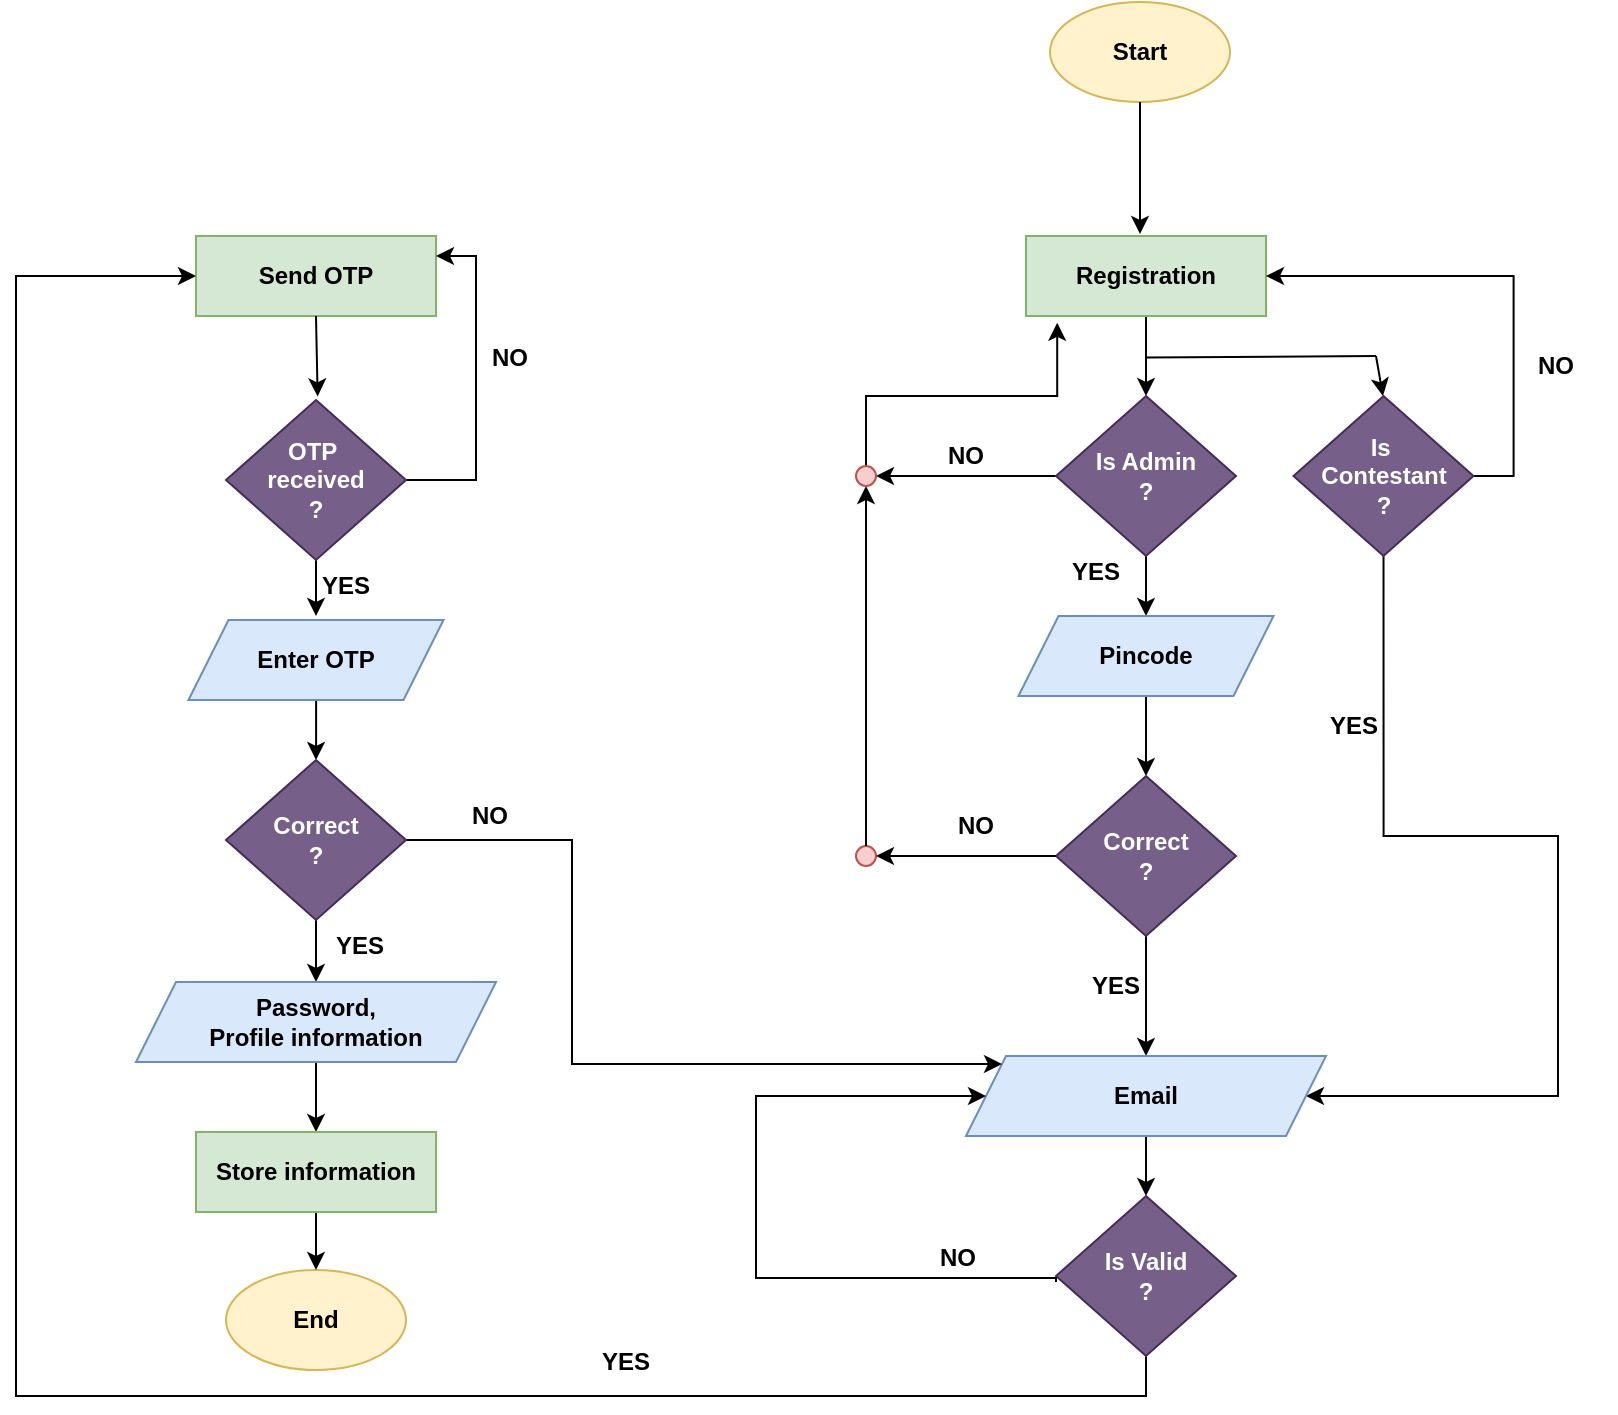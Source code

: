 <mxfile version="24.1.0" type="device">
  <diagram name="Page-1" id="LbJUKonwbourqvJiCGiW">
    <mxGraphModel dx="1050" dy="565" grid="0" gridSize="10" guides="1" tooltips="1" connect="1" arrows="1" fold="1" page="1" pageScale="1" pageWidth="850" pageHeight="1100" math="0" shadow="0">
      <root>
        <mxCell id="0" />
        <mxCell id="1" parent="0" />
        <mxCell id="G7QfSokvVwDWU3bzImGe-1" value="&lt;b&gt;Start&lt;/b&gt;" style="ellipse;whiteSpace=wrap;html=1;fillColor=#fff2cc;strokeColor=#d6b656;" parent="1" vertex="1">
          <mxGeometry x="557" y="63" width="90" height="50" as="geometry" />
        </mxCell>
        <mxCell id="G7QfSokvVwDWU3bzImGe-4" value="" style="endArrow=classic;html=1;rounded=0;exitX=0.5;exitY=1;exitDx=0;exitDy=0;" parent="1" source="G7QfSokvVwDWU3bzImGe-1" edge="1">
          <mxGeometry width="50" height="50" relative="1" as="geometry">
            <mxPoint x="390" y="130" as="sourcePoint" />
            <mxPoint x="602" y="179" as="targetPoint" />
          </mxGeometry>
        </mxCell>
        <mxCell id="G7QfSokvVwDWU3bzImGe-5" value="&lt;b&gt;Send OTP&lt;/b&gt;" style="rounded=0;whiteSpace=wrap;html=1;fillColor=#d5e8d4;strokeColor=#82b366;" parent="1" vertex="1">
          <mxGeometry x="130" y="180" width="120" height="40" as="geometry" />
        </mxCell>
        <mxCell id="G7QfSokvVwDWU3bzImGe-58" style="edgeStyle=orthogonalEdgeStyle;rounded=0;orthogonalLoop=1;jettySize=auto;html=1;entryX=0.5;entryY=0;entryDx=0;entryDy=0;" parent="1" source="G7QfSokvVwDWU3bzImGe-6" target="G7QfSokvVwDWU3bzImGe-56" edge="1">
          <mxGeometry relative="1" as="geometry" />
        </mxCell>
        <mxCell id="G7QfSokvVwDWU3bzImGe-6" value="&lt;b&gt;Registration&lt;/b&gt;" style="rounded=0;whiteSpace=wrap;html=1;fillColor=#d5e8d4;strokeColor=#82b366;" parent="1" vertex="1">
          <mxGeometry x="545" y="180" width="120" height="40" as="geometry" />
        </mxCell>
        <mxCell id="G7QfSokvVwDWU3bzImGe-11" value="" style="endArrow=classic;html=1;rounded=0;exitX=0.5;exitY=1;exitDx=0;exitDy=0;entryX=0.449;entryY=0.005;entryDx=0;entryDy=0;entryPerimeter=0;" parent="1" source="G7QfSokvVwDWU3bzImGe-5" edge="1">
          <mxGeometry width="50" height="50" relative="1" as="geometry">
            <mxPoint x="260" y="250" as="sourcePoint" />
            <mxPoint x="190.82" y="260.2" as="targetPoint" />
          </mxGeometry>
        </mxCell>
        <mxCell id="8mwjDF06snm8M_GWOM34-4" style="edgeStyle=orthogonalEdgeStyle;rounded=0;orthogonalLoop=1;jettySize=auto;html=1;entryX=0.5;entryY=0;entryDx=0;entryDy=0;" edge="1" parent="1" source="G7QfSokvVwDWU3bzImGe-12">
          <mxGeometry relative="1" as="geometry">
            <mxPoint x="190" y="370" as="targetPoint" />
          </mxGeometry>
        </mxCell>
        <mxCell id="8mwjDF06snm8M_GWOM34-14" style="edgeStyle=orthogonalEdgeStyle;rounded=0;orthogonalLoop=1;jettySize=auto;html=1;entryX=1;entryY=0.25;entryDx=0;entryDy=0;" edge="1" parent="1" source="G7QfSokvVwDWU3bzImGe-12" target="G7QfSokvVwDWU3bzImGe-5">
          <mxGeometry relative="1" as="geometry">
            <Array as="points">
              <mxPoint x="270" y="302" />
              <mxPoint x="270" y="190" />
            </Array>
          </mxGeometry>
        </mxCell>
        <mxCell id="G7QfSokvVwDWU3bzImGe-12" value="&lt;b&gt;OTP&amp;nbsp;&lt;/b&gt;&lt;div&gt;&lt;b&gt;received&lt;/b&gt;&lt;div&gt;&lt;b&gt;?&lt;/b&gt;&lt;/div&gt;&lt;/div&gt;" style="rhombus;whiteSpace=wrap;html=1;fillColor=#76608a;strokeColor=#432D57;fontColor=#ffffff;" parent="1" vertex="1">
          <mxGeometry x="145" y="262" width="90" height="80" as="geometry" />
        </mxCell>
        <mxCell id="G7QfSokvVwDWU3bzImGe-119" style="edgeStyle=orthogonalEdgeStyle;rounded=0;orthogonalLoop=1;jettySize=auto;html=1;exitX=0;exitY=0.5;exitDx=0;exitDy=0;entryX=1;entryY=0.5;entryDx=0;entryDy=0;" parent="1" source="G7QfSokvVwDWU3bzImGe-56" target="G7QfSokvVwDWU3bzImGe-117" edge="1">
          <mxGeometry relative="1" as="geometry" />
        </mxCell>
        <mxCell id="G7QfSokvVwDWU3bzImGe-121" style="edgeStyle=orthogonalEdgeStyle;rounded=0;orthogonalLoop=1;jettySize=auto;html=1;exitX=0.5;exitY=1;exitDx=0;exitDy=0;entryX=0.5;entryY=0;entryDx=0;entryDy=0;" parent="1" source="G7QfSokvVwDWU3bzImGe-56" target="G7QfSokvVwDWU3bzImGe-68" edge="1">
          <mxGeometry relative="1" as="geometry" />
        </mxCell>
        <mxCell id="G7QfSokvVwDWU3bzImGe-56" value="&lt;b&gt;Is Admin&lt;/b&gt;&lt;div&gt;&lt;b&gt;?&lt;/b&gt;&lt;/div&gt;" style="rhombus;whiteSpace=wrap;html=1;fillColor=#76608a;strokeColor=#432D57;fontColor=#ffffff;" parent="1" vertex="1">
          <mxGeometry x="560" y="260" width="90" height="80" as="geometry" />
        </mxCell>
        <mxCell id="G7QfSokvVwDWU3bzImGe-101" style="edgeStyle=orthogonalEdgeStyle;rounded=0;orthogonalLoop=1;jettySize=auto;html=1;exitX=0.5;exitY=1;exitDx=0;exitDy=0;entryX=1;entryY=0.5;entryDx=0;entryDy=0;" parent="1" source="G7QfSokvVwDWU3bzImGe-57" target="G7QfSokvVwDWU3bzImGe-77" edge="1">
          <mxGeometry relative="1" as="geometry">
            <mxPoint x="810" y="600" as="targetPoint" />
            <Array as="points">
              <mxPoint x="784" y="480" />
              <mxPoint x="811" y="480" />
              <mxPoint x="811" y="591" />
            </Array>
          </mxGeometry>
        </mxCell>
        <mxCell id="G7QfSokvVwDWU3bzImGe-129" style="edgeStyle=orthogonalEdgeStyle;rounded=0;orthogonalLoop=1;jettySize=auto;html=1;exitX=1;exitY=0.5;exitDx=0;exitDy=0;entryX=1;entryY=0.5;entryDx=0;entryDy=0;" parent="1" source="G7QfSokvVwDWU3bzImGe-57" target="G7QfSokvVwDWU3bzImGe-6" edge="1">
          <mxGeometry relative="1" as="geometry" />
        </mxCell>
        <mxCell id="G7QfSokvVwDWU3bzImGe-57" value="&lt;b&gt;Is&amp;nbsp;&lt;/b&gt;&lt;div&gt;&lt;b&gt;Contestant&lt;/b&gt;&lt;div&gt;&lt;b&gt;?&lt;/b&gt;&lt;/div&gt;&lt;/div&gt;" style="rhombus;whiteSpace=wrap;html=1;fillColor=#76608a;strokeColor=#432D57;fontColor=#ffffff;" parent="1" vertex="1">
          <mxGeometry x="678.75" y="260" width="90" height="80" as="geometry" />
        </mxCell>
        <mxCell id="G7QfSokvVwDWU3bzImGe-73" style="edgeStyle=orthogonalEdgeStyle;rounded=0;orthogonalLoop=1;jettySize=auto;html=1;exitX=0.5;exitY=1;exitDx=0;exitDy=0;entryX=0.5;entryY=0;entryDx=0;entryDy=0;" parent="1" source="G7QfSokvVwDWU3bzImGe-68" target="G7QfSokvVwDWU3bzImGe-72" edge="1">
          <mxGeometry relative="1" as="geometry" />
        </mxCell>
        <mxCell id="G7QfSokvVwDWU3bzImGe-68" value="&lt;b&gt;Pincode&lt;/b&gt;" style="shape=parallelogram;perimeter=parallelogramPerimeter;whiteSpace=wrap;html=1;fixedSize=1;fillColor=#dae8fc;strokeColor=#6c8ebf;" parent="1" vertex="1">
          <mxGeometry x="541.25" y="370" width="127.5" height="40" as="geometry" />
        </mxCell>
        <mxCell id="G7QfSokvVwDWU3bzImGe-78" style="edgeStyle=orthogonalEdgeStyle;rounded=0;orthogonalLoop=1;jettySize=auto;html=1;entryX=0.5;entryY=0;entryDx=0;entryDy=0;" parent="1" source="G7QfSokvVwDWU3bzImGe-72" target="G7QfSokvVwDWU3bzImGe-77" edge="1">
          <mxGeometry relative="1" as="geometry" />
        </mxCell>
        <mxCell id="G7QfSokvVwDWU3bzImGe-72" value="&lt;b&gt;Correct&lt;/b&gt;&lt;div&gt;&lt;b&gt;?&lt;/b&gt;&lt;/div&gt;" style="rhombus;whiteSpace=wrap;html=1;fillColor=#76608a;strokeColor=#432D57;fontColor=#ffffff;" parent="1" vertex="1">
          <mxGeometry x="560" y="450" width="90" height="80" as="geometry" />
        </mxCell>
        <mxCell id="G7QfSokvVwDWU3bzImGe-80" style="edgeStyle=orthogonalEdgeStyle;rounded=0;orthogonalLoop=1;jettySize=auto;html=1;entryX=0.5;entryY=0;entryDx=0;entryDy=0;" parent="1" source="G7QfSokvVwDWU3bzImGe-77" target="G7QfSokvVwDWU3bzImGe-79" edge="1">
          <mxGeometry relative="1" as="geometry" />
        </mxCell>
        <mxCell id="G7QfSokvVwDWU3bzImGe-77" value="&lt;b&gt;Email&lt;/b&gt;" style="shape=parallelogram;perimeter=parallelogramPerimeter;whiteSpace=wrap;html=1;fixedSize=1;fillColor=#dae8fc;strokeColor=#6c8ebf;" parent="1" vertex="1">
          <mxGeometry x="515" y="590" width="180" height="40" as="geometry" />
        </mxCell>
        <mxCell id="G7QfSokvVwDWU3bzImGe-127" style="edgeStyle=orthogonalEdgeStyle;rounded=0;orthogonalLoop=1;jettySize=auto;html=1;exitX=0.5;exitY=1;exitDx=0;exitDy=0;entryX=0;entryY=0.5;entryDx=0;entryDy=0;" parent="1" source="G7QfSokvVwDWU3bzImGe-79" target="G7QfSokvVwDWU3bzImGe-5" edge="1">
          <mxGeometry relative="1" as="geometry">
            <mxPoint x="50" y="190" as="targetPoint" />
            <Array as="points">
              <mxPoint x="605" y="760" />
              <mxPoint x="40" y="760" />
              <mxPoint x="40" y="200" />
            </Array>
          </mxGeometry>
        </mxCell>
        <mxCell id="G7QfSokvVwDWU3bzImGe-79" value="&lt;b&gt;Is Valid&lt;/b&gt;&lt;div&gt;&lt;b&gt;?&lt;/b&gt;&lt;/div&gt;" style="rhombus;whiteSpace=wrap;html=1;fillColor=#76608a;strokeColor=#432D57;fontColor=#ffffff;" parent="1" vertex="1">
          <mxGeometry x="560" y="660" width="90" height="80" as="geometry" />
        </mxCell>
        <mxCell id="G7QfSokvVwDWU3bzImGe-90" style="rounded=0;orthogonalLoop=1;jettySize=auto;html=1;elbow=vertical;edgeStyle=elbowEdgeStyle;entryX=0.13;entryY=1.085;entryDx=0;entryDy=0;entryPerimeter=0;" parent="1" source="G7QfSokvVwDWU3bzImGe-117" target="G7QfSokvVwDWU3bzImGe-6" edge="1">
          <mxGeometry relative="1" as="geometry">
            <mxPoint x="500" y="240" as="targetPoint" />
            <Array as="points">
              <mxPoint x="520" y="260" />
              <mxPoint x="510" y="354" />
            </Array>
          </mxGeometry>
        </mxCell>
        <mxCell id="G7QfSokvVwDWU3bzImGe-84" value="" style="ellipse;whiteSpace=wrap;html=1;aspect=fixed;fillColor=#f8cecc;strokeColor=#b85450;" parent="1" vertex="1">
          <mxGeometry x="460" y="485" width="10" height="10" as="geometry" />
        </mxCell>
        <mxCell id="G7QfSokvVwDWU3bzImGe-96" value="&lt;b&gt;NO&lt;/b&gt;" style="text;html=1;align=center;verticalAlign=middle;whiteSpace=wrap;rounded=0;" parent="1" vertex="1">
          <mxGeometry x="490" y="460" width="60" height="30" as="geometry" />
        </mxCell>
        <mxCell id="G7QfSokvVwDWU3bzImGe-99" value="" style="endArrow=classic;html=1;rounded=0;entryX=0.449;entryY=0.005;entryDx=0;entryDy=0;entryPerimeter=0;" parent="1" edge="1">
          <mxGeometry width="50" height="50" relative="1" as="geometry">
            <mxPoint x="720" y="240" as="sourcePoint" />
            <mxPoint x="723.5" y="260" as="targetPoint" />
          </mxGeometry>
        </mxCell>
        <mxCell id="G7QfSokvVwDWU3bzImGe-102" value="&lt;b&gt;YES&lt;/b&gt;" style="text;html=1;align=center;verticalAlign=middle;whiteSpace=wrap;rounded=0;" parent="1" vertex="1">
          <mxGeometry x="678.75" y="410" width="60" height="30" as="geometry" />
        </mxCell>
        <mxCell id="G7QfSokvVwDWU3bzImGe-103" value="&lt;b&gt;YES&lt;/b&gt;" style="text;html=1;align=center;verticalAlign=middle;whiteSpace=wrap;rounded=0;" parent="1" vertex="1">
          <mxGeometry x="560" y="540" width="60" height="30" as="geometry" />
        </mxCell>
        <mxCell id="G7QfSokvVwDWU3bzImGe-109" value="&lt;b&gt;End&lt;/b&gt;" style="ellipse;whiteSpace=wrap;html=1;fillColor=#fff2cc;strokeColor=#d6b656;" parent="1" vertex="1">
          <mxGeometry x="145" y="697" width="90" height="50" as="geometry" />
        </mxCell>
        <mxCell id="G7QfSokvVwDWU3bzImGe-118" value="" style="rounded=0;orthogonalLoop=1;jettySize=auto;html=1;elbow=vertical;edgeStyle=elbowEdgeStyle;entryX=0.5;entryY=1;entryDx=0;entryDy=0;" parent="1" source="G7QfSokvVwDWU3bzImGe-84" target="G7QfSokvVwDWU3bzImGe-117" edge="1">
          <mxGeometry relative="1" as="geometry">
            <mxPoint x="465" y="320" as="targetPoint" />
            <mxPoint x="465" y="485" as="sourcePoint" />
            <Array as="points" />
          </mxGeometry>
        </mxCell>
        <mxCell id="G7QfSokvVwDWU3bzImGe-117" value="" style="ellipse;whiteSpace=wrap;html=1;aspect=fixed;fillColor=#f8cecc;strokeColor=#b85450;" parent="1" vertex="1">
          <mxGeometry x="460" y="295" width="10" height="10" as="geometry" />
        </mxCell>
        <mxCell id="G7QfSokvVwDWU3bzImGe-120" value="&lt;b&gt;NO&lt;/b&gt;" style="text;html=1;align=center;verticalAlign=middle;whiteSpace=wrap;rounded=0;" parent="1" vertex="1">
          <mxGeometry x="485" y="275" width="60" height="30" as="geometry" />
        </mxCell>
        <mxCell id="G7QfSokvVwDWU3bzImGe-123" value="" style="endArrow=classic;html=1;rounded=0;entryX=1;entryY=0.5;entryDx=0;entryDy=0;exitX=0;exitY=0.5;exitDx=0;exitDy=0;exitPerimeter=0;" parent="1" source="G7QfSokvVwDWU3bzImGe-72" target="G7QfSokvVwDWU3bzImGe-84" edge="1">
          <mxGeometry width="50" height="50" relative="1" as="geometry">
            <mxPoint x="555" y="490" as="sourcePoint" />
            <mxPoint x="485" y="470" as="targetPoint" />
          </mxGeometry>
        </mxCell>
        <mxCell id="G7QfSokvVwDWU3bzImGe-128" value="" style="endArrow=none;html=1;rounded=0;" parent="1" edge="1">
          <mxGeometry width="50" height="50" relative="1" as="geometry">
            <mxPoint x="720" y="240" as="sourcePoint" />
            <mxPoint x="605" y="240.711" as="targetPoint" />
          </mxGeometry>
        </mxCell>
        <mxCell id="G7QfSokvVwDWU3bzImGe-130" value="&lt;b&gt;NO&lt;/b&gt;" style="text;html=1;align=center;verticalAlign=middle;whiteSpace=wrap;rounded=0;" parent="1" vertex="1">
          <mxGeometry x="780" y="230" width="60" height="30" as="geometry" />
        </mxCell>
        <mxCell id="G7QfSokvVwDWU3bzImGe-131" value="&lt;b&gt;YES&lt;/b&gt;&lt;div&gt;&lt;br&gt;&lt;/div&gt;" style="text;html=1;align=center;verticalAlign=middle;whiteSpace=wrap;rounded=0;" parent="1" vertex="1">
          <mxGeometry x="550" y="340" width="60" height="30" as="geometry" />
        </mxCell>
        <mxCell id="G7QfSokvVwDWU3bzImGe-136" value="&lt;b&gt;YES&lt;/b&gt;&lt;div&gt;&lt;br&gt;&lt;/div&gt;" style="text;html=1;align=center;verticalAlign=middle;whiteSpace=wrap;rounded=0;" parent="1" vertex="1">
          <mxGeometry x="315" y="740" width="60" height="20" as="geometry" />
        </mxCell>
        <mxCell id="G7QfSokvVwDWU3bzImGe-137" value="&lt;b&gt;NO&lt;/b&gt;" style="text;html=1;align=center;verticalAlign=middle;whiteSpace=wrap;rounded=0;" parent="1" vertex="1">
          <mxGeometry x="481.25" y="676" width="60" height="30" as="geometry" />
        </mxCell>
        <mxCell id="8mwjDF06snm8M_GWOM34-7" style="edgeStyle=orthogonalEdgeStyle;rounded=0;orthogonalLoop=1;jettySize=auto;html=1;entryX=0.5;entryY=0;entryDx=0;entryDy=0;" edge="1" parent="1" source="8mwjDF06snm8M_GWOM34-5" target="8mwjDF06snm8M_GWOM34-6">
          <mxGeometry relative="1" as="geometry" />
        </mxCell>
        <mxCell id="8mwjDF06snm8M_GWOM34-5" value="&lt;b&gt;Enter OTP&lt;/b&gt;" style="shape=parallelogram;perimeter=parallelogramPerimeter;whiteSpace=wrap;html=1;fixedSize=1;fillColor=#dae8fc;strokeColor=#6c8ebf;" vertex="1" parent="1">
          <mxGeometry x="126.25" y="372" width="127.5" height="40" as="geometry" />
        </mxCell>
        <mxCell id="8mwjDF06snm8M_GWOM34-10" style="edgeStyle=orthogonalEdgeStyle;rounded=0;orthogonalLoop=1;jettySize=auto;html=1;entryX=0.5;entryY=0;entryDx=0;entryDy=0;" edge="1" parent="1" source="8mwjDF06snm8M_GWOM34-6" target="8mwjDF06snm8M_GWOM34-9">
          <mxGeometry relative="1" as="geometry" />
        </mxCell>
        <mxCell id="8mwjDF06snm8M_GWOM34-26" style="edgeStyle=orthogonalEdgeStyle;rounded=0;orthogonalLoop=1;jettySize=auto;html=1;entryX=0;entryY=0;entryDx=0;entryDy=0;" edge="1" parent="1" source="8mwjDF06snm8M_GWOM34-6" target="G7QfSokvVwDWU3bzImGe-77">
          <mxGeometry relative="1" as="geometry">
            <mxPoint x="432" y="525" as="targetPoint" />
            <Array as="points">
              <mxPoint x="318" y="482" />
              <mxPoint x="318" y="594" />
            </Array>
          </mxGeometry>
        </mxCell>
        <mxCell id="8mwjDF06snm8M_GWOM34-6" value="&lt;b&gt;Correct&lt;/b&gt;&lt;div&gt;&lt;b&gt;?&lt;/b&gt;&lt;/div&gt;" style="rhombus;whiteSpace=wrap;html=1;fillColor=#76608a;strokeColor=#432D57;fontColor=#ffffff;" vertex="1" parent="1">
          <mxGeometry x="145" y="442" width="90" height="80" as="geometry" />
        </mxCell>
        <mxCell id="8mwjDF06snm8M_GWOM34-8" value="&lt;b&gt;YES&lt;/b&gt;&lt;div&gt;&lt;br&gt;&lt;/div&gt;" style="text;html=1;align=center;verticalAlign=middle;whiteSpace=wrap;rounded=0;" vertex="1" parent="1">
          <mxGeometry x="175" y="347" width="60" height="30" as="geometry" />
        </mxCell>
        <mxCell id="8mwjDF06snm8M_GWOM34-12" style="edgeStyle=orthogonalEdgeStyle;rounded=0;orthogonalLoop=1;jettySize=auto;html=1;entryX=0.5;entryY=0;entryDx=0;entryDy=0;" edge="1" parent="1" source="8mwjDF06snm8M_GWOM34-9" target="8mwjDF06snm8M_GWOM34-11">
          <mxGeometry relative="1" as="geometry" />
        </mxCell>
        <mxCell id="8mwjDF06snm8M_GWOM34-9" value="&lt;b&gt;Password,&lt;/b&gt;&lt;div&gt;&lt;b&gt;Profile information&lt;/b&gt;&lt;/div&gt;" style="shape=parallelogram;perimeter=parallelogramPerimeter;whiteSpace=wrap;html=1;fixedSize=1;fillColor=#dae8fc;strokeColor=#6c8ebf;" vertex="1" parent="1">
          <mxGeometry x="100" y="553" width="180" height="40" as="geometry" />
        </mxCell>
        <mxCell id="8mwjDF06snm8M_GWOM34-13" style="edgeStyle=orthogonalEdgeStyle;rounded=0;orthogonalLoop=1;jettySize=auto;html=1;entryX=0.5;entryY=0;entryDx=0;entryDy=0;" edge="1" parent="1" source="8mwjDF06snm8M_GWOM34-11" target="G7QfSokvVwDWU3bzImGe-109">
          <mxGeometry relative="1" as="geometry" />
        </mxCell>
        <mxCell id="8mwjDF06snm8M_GWOM34-11" value="&lt;b&gt;Store information&lt;/b&gt;" style="rounded=0;whiteSpace=wrap;html=1;fillColor=#d5e8d4;strokeColor=#82b366;" vertex="1" parent="1">
          <mxGeometry x="130" y="628" width="120" height="40" as="geometry" />
        </mxCell>
        <mxCell id="8mwjDF06snm8M_GWOM34-15" value="&lt;b&gt;NO&lt;/b&gt;" style="text;html=1;align=center;verticalAlign=middle;whiteSpace=wrap;rounded=0;" vertex="1" parent="1">
          <mxGeometry x="257" y="226" width="60" height="30" as="geometry" />
        </mxCell>
        <mxCell id="8mwjDF06snm8M_GWOM34-16" value="&lt;b&gt;YES&lt;/b&gt;&lt;div&gt;&lt;br&gt;&lt;/div&gt;" style="text;html=1;align=center;verticalAlign=middle;whiteSpace=wrap;rounded=0;" vertex="1" parent="1">
          <mxGeometry x="182" y="527" width="60" height="30" as="geometry" />
        </mxCell>
        <mxCell id="8mwjDF06snm8M_GWOM34-18" style="edgeStyle=orthogonalEdgeStyle;rounded=0;orthogonalLoop=1;jettySize=auto;html=1;" edge="1" parent="1" target="G7QfSokvVwDWU3bzImGe-77">
          <mxGeometry relative="1" as="geometry">
            <mxPoint x="338" y="703" as="targetPoint" />
            <Array as="points">
              <mxPoint x="560" y="701" />
              <mxPoint x="410" y="701" />
              <mxPoint x="410" y="610" />
            </Array>
            <mxPoint x="560" y="703" as="sourcePoint" />
          </mxGeometry>
        </mxCell>
        <mxCell id="8mwjDF06snm8M_GWOM34-24" value="&lt;b&gt;NO&lt;/b&gt;" style="text;html=1;align=center;verticalAlign=middle;whiteSpace=wrap;rounded=0;" vertex="1" parent="1">
          <mxGeometry x="247" y="455" width="60" height="30" as="geometry" />
        </mxCell>
      </root>
    </mxGraphModel>
  </diagram>
</mxfile>
